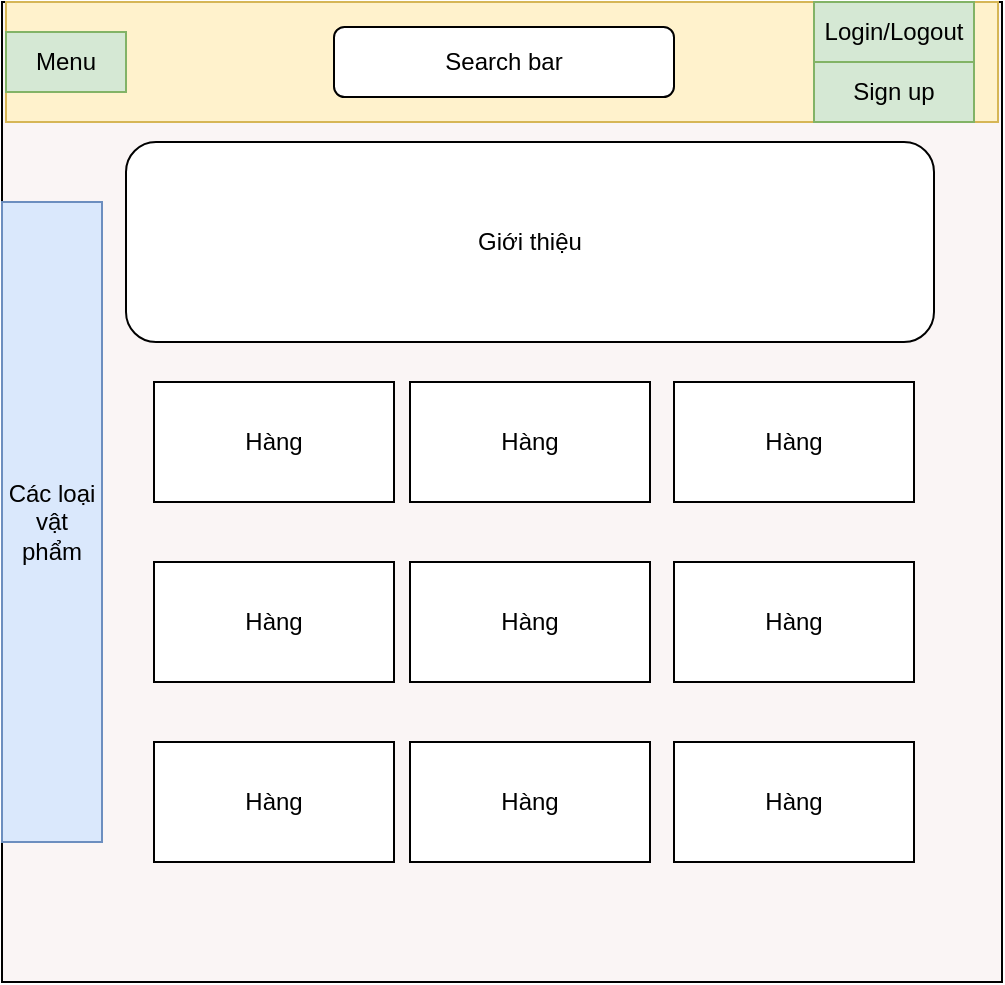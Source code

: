 <mxfile version="26.0.16">
  <diagram name="Trang-1" id="7f2KA3EX7QscdAlflgMy">
    <mxGraphModel dx="1050" dy="530" grid="1" gridSize="10" guides="1" tooltips="1" connect="1" arrows="1" fold="1" page="1" pageScale="1" pageWidth="827" pageHeight="1169" math="0" shadow="0">
      <root>
        <mxCell id="0" />
        <mxCell id="1" parent="0" />
        <mxCell id="g_5hoK2g6s2Y6-Z-jbHB-1" value="" style="rounded=0;whiteSpace=wrap;html=1;fillColor=light-dark(#faf5f5, #ededed);" vertex="1" parent="1">
          <mxGeometry x="164" y="30" width="500" height="490" as="geometry" />
        </mxCell>
        <mxCell id="g_5hoK2g6s2Y6-Z-jbHB-2" value="Các loại vật phẩm" style="rounded=0;whiteSpace=wrap;html=1;fillColor=#dae8fc;strokeColor=#6c8ebf;" vertex="1" parent="1">
          <mxGeometry x="164" y="130" width="50" height="320" as="geometry" />
        </mxCell>
        <mxCell id="g_5hoK2g6s2Y6-Z-jbHB-3" value="(fixed)" style="rounded=0;whiteSpace=wrap;html=1;fillColor=#fff2cc;strokeColor=#d6b656;" vertex="1" parent="1">
          <mxGeometry x="166" y="30" width="496" height="60" as="geometry" />
        </mxCell>
        <mxCell id="g_5hoK2g6s2Y6-Z-jbHB-5" value="Menu" style="text;html=1;align=center;verticalAlign=middle;whiteSpace=wrap;rounded=0;fillColor=#d5e8d4;strokeColor=#82b366;" vertex="1" parent="1">
          <mxGeometry x="166" y="45" width="60" height="30" as="geometry" />
        </mxCell>
        <mxCell id="g_5hoK2g6s2Y6-Z-jbHB-6" value="Search bar" style="rounded=1;whiteSpace=wrap;html=1;" vertex="1" parent="1">
          <mxGeometry x="330" y="42.5" width="170" height="35" as="geometry" />
        </mxCell>
        <mxCell id="g_5hoK2g6s2Y6-Z-jbHB-7" value="Login/Logout" style="text;html=1;align=center;verticalAlign=middle;whiteSpace=wrap;rounded=0;fillColor=#d5e8d4;strokeColor=#82b366;" vertex="1" parent="1">
          <mxGeometry x="570" y="30" width="80" height="30" as="geometry" />
        </mxCell>
        <mxCell id="g_5hoK2g6s2Y6-Z-jbHB-8" value="Sign up" style="text;html=1;align=center;verticalAlign=middle;whiteSpace=wrap;rounded=0;fillColor=#d5e8d4;strokeColor=#82b366;" vertex="1" parent="1">
          <mxGeometry x="570" y="60" width="80" height="30" as="geometry" />
        </mxCell>
        <mxCell id="g_5hoK2g6s2Y6-Z-jbHB-9" value="Giới thiệu" style="rounded=1;whiteSpace=wrap;html=1;" vertex="1" parent="1">
          <mxGeometry x="226" y="100" width="404" height="100" as="geometry" />
        </mxCell>
        <mxCell id="g_5hoK2g6s2Y6-Z-jbHB-10" value="Hàng" style="rounded=0;whiteSpace=wrap;html=1;" vertex="1" parent="1">
          <mxGeometry x="240" y="220" width="120" height="60" as="geometry" />
        </mxCell>
        <mxCell id="g_5hoK2g6s2Y6-Z-jbHB-11" value="Hàng" style="rounded=0;whiteSpace=wrap;html=1;" vertex="1" parent="1">
          <mxGeometry x="368" y="220" width="120" height="60" as="geometry" />
        </mxCell>
        <mxCell id="g_5hoK2g6s2Y6-Z-jbHB-12" value="Hàng" style="rounded=0;whiteSpace=wrap;html=1;" vertex="1" parent="1">
          <mxGeometry x="500" y="310" width="120" height="60" as="geometry" />
        </mxCell>
        <mxCell id="g_5hoK2g6s2Y6-Z-jbHB-13" value="Hàng" style="rounded=0;whiteSpace=wrap;html=1;" vertex="1" parent="1">
          <mxGeometry x="368" y="310" width="120" height="60" as="geometry" />
        </mxCell>
        <mxCell id="g_5hoK2g6s2Y6-Z-jbHB-14" value="Hàng" style="rounded=0;whiteSpace=wrap;html=1;" vertex="1" parent="1">
          <mxGeometry x="500" y="220" width="120" height="60" as="geometry" />
        </mxCell>
        <mxCell id="g_5hoK2g6s2Y6-Z-jbHB-15" value="Hàng" style="rounded=0;whiteSpace=wrap;html=1;" vertex="1" parent="1">
          <mxGeometry x="240" y="310" width="120" height="60" as="geometry" />
        </mxCell>
        <mxCell id="g_5hoK2g6s2Y6-Z-jbHB-16" value="Hàng" style="rounded=0;whiteSpace=wrap;html=1;" vertex="1" parent="1">
          <mxGeometry x="240" y="400" width="120" height="60" as="geometry" />
        </mxCell>
        <mxCell id="g_5hoK2g6s2Y6-Z-jbHB-17" value="Hàng" style="rounded=0;whiteSpace=wrap;html=1;" vertex="1" parent="1">
          <mxGeometry x="500" y="400" width="120" height="60" as="geometry" />
        </mxCell>
        <mxCell id="g_5hoK2g6s2Y6-Z-jbHB-18" value="Hàng" style="rounded=0;whiteSpace=wrap;html=1;" vertex="1" parent="1">
          <mxGeometry x="368" y="400" width="120" height="60" as="geometry" />
        </mxCell>
      </root>
    </mxGraphModel>
  </diagram>
</mxfile>
